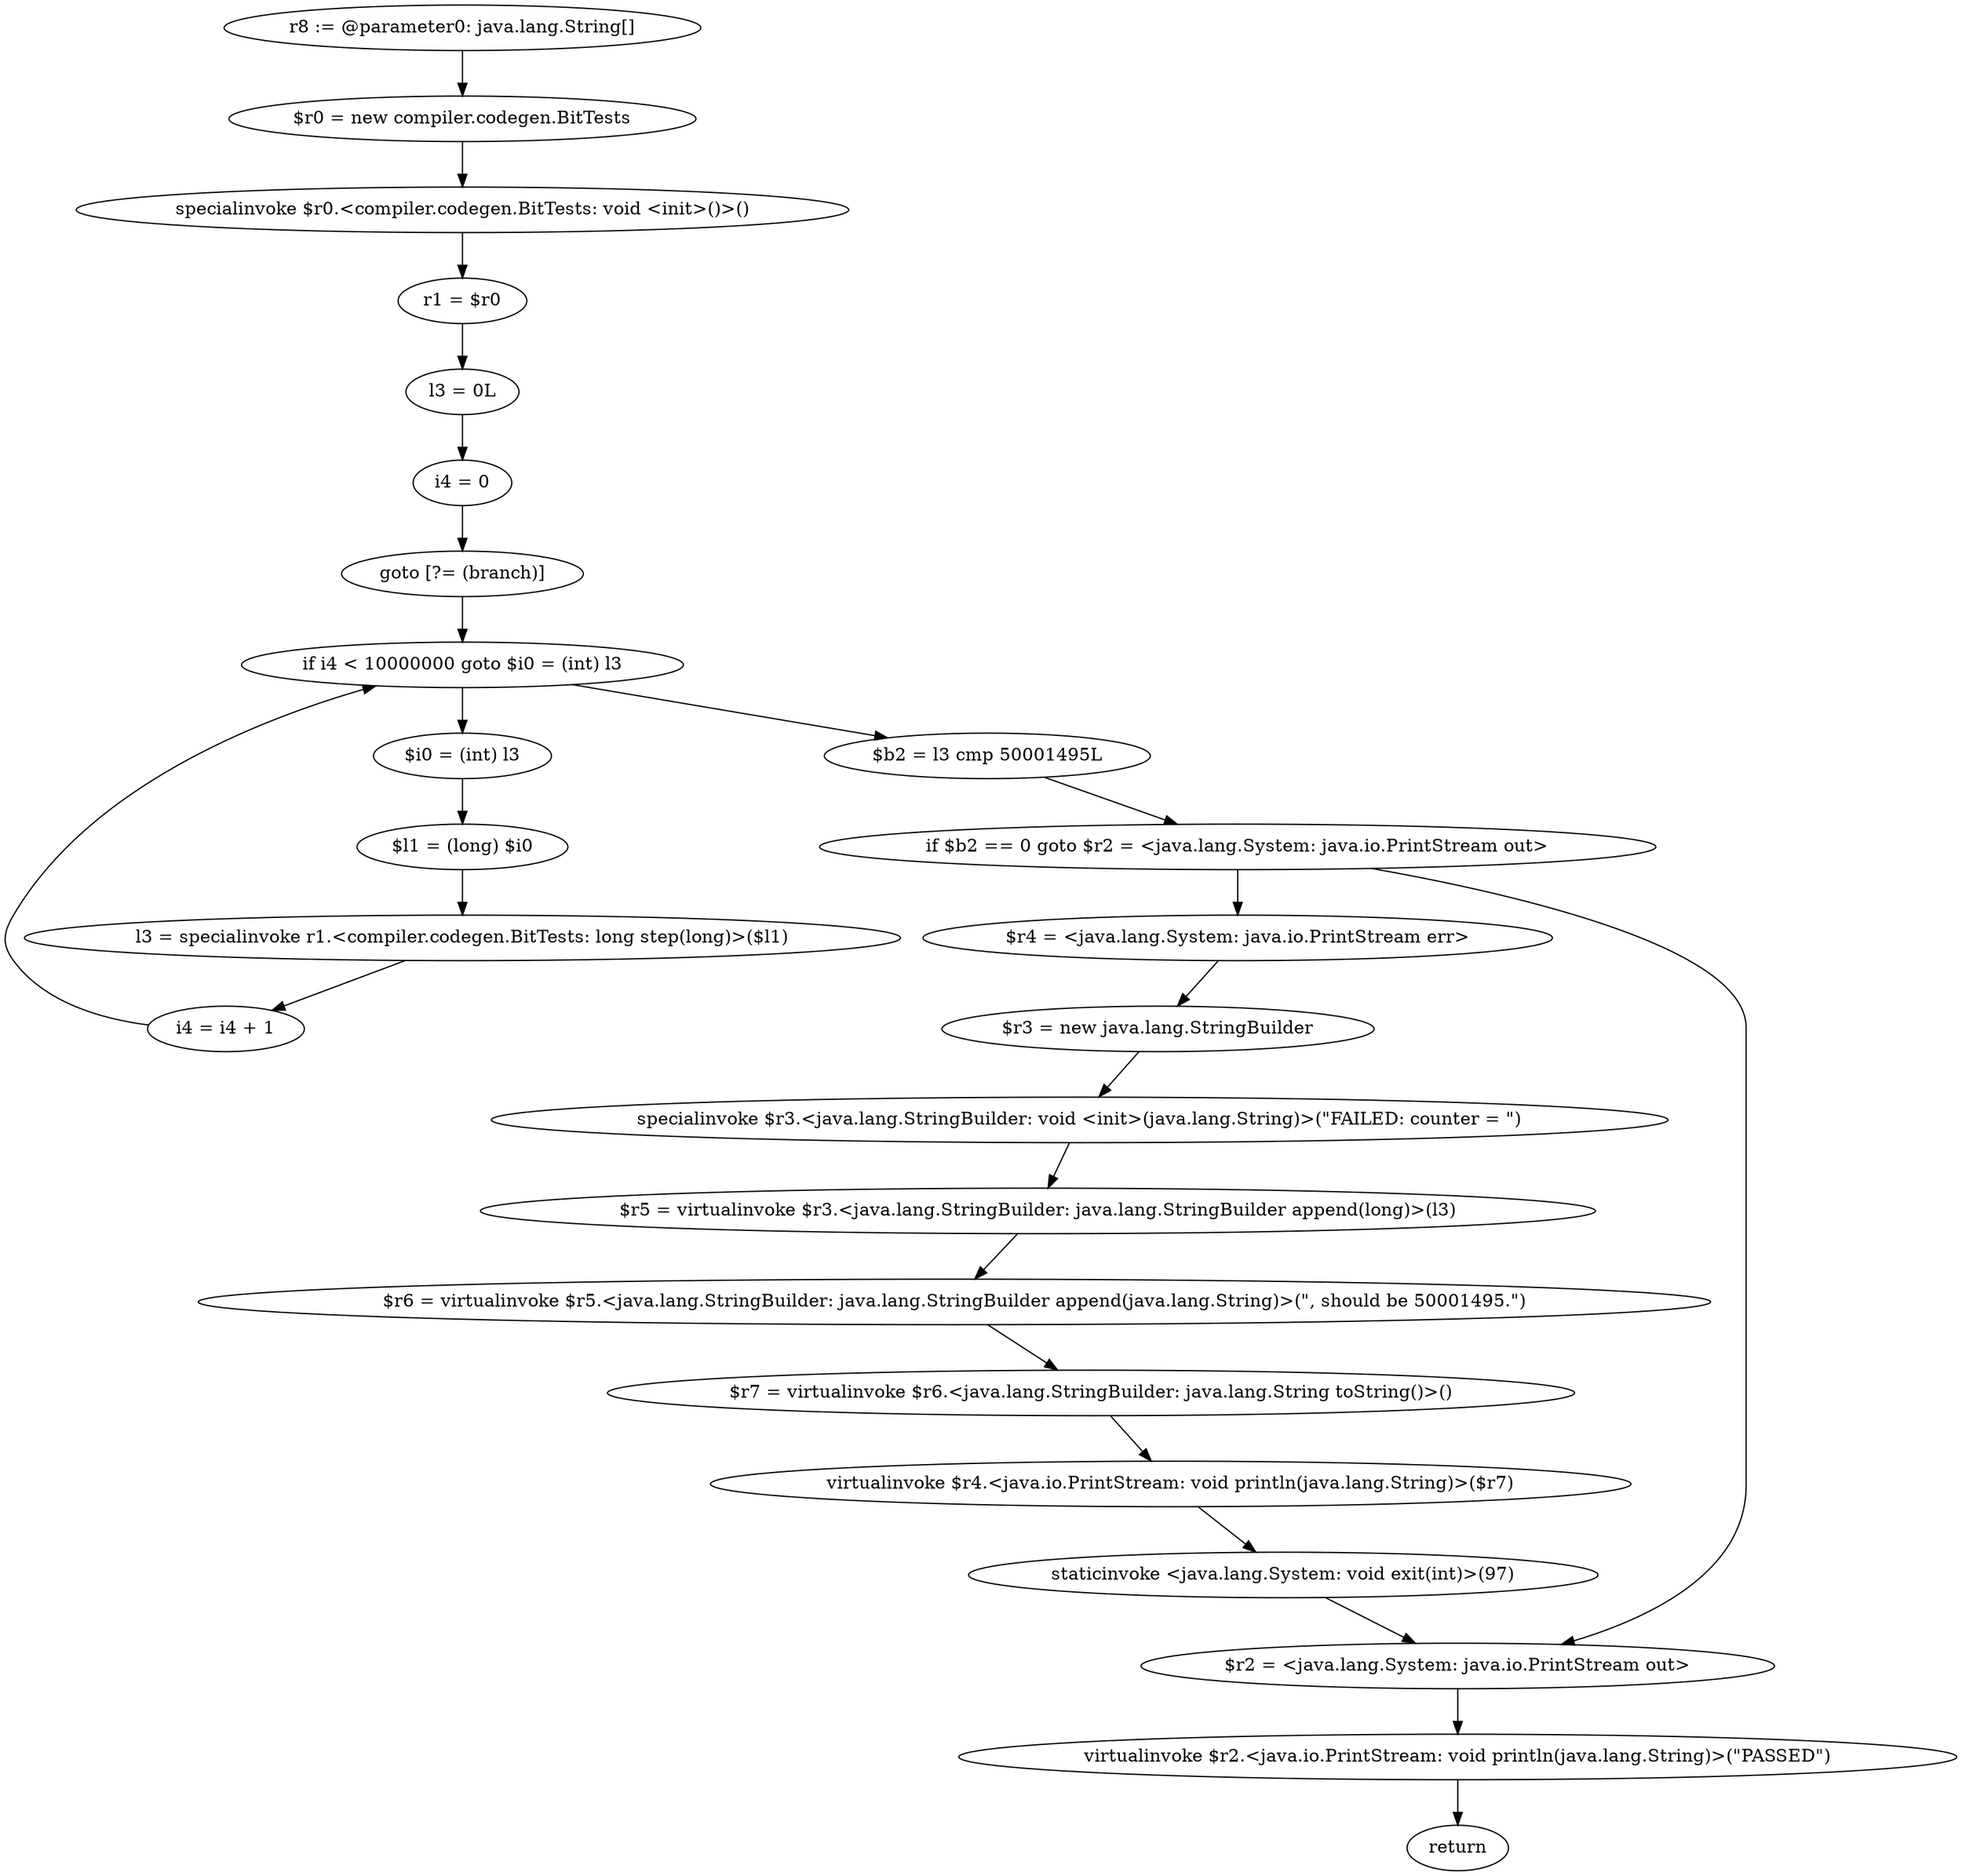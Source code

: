 digraph "unitGraph" {
    "r8 := @parameter0: java.lang.String[]"
    "$r0 = new compiler.codegen.BitTests"
    "specialinvoke $r0.<compiler.codegen.BitTests: void <init>()>()"
    "r1 = $r0"
    "l3 = 0L"
    "i4 = 0"
    "goto [?= (branch)]"
    "$i0 = (int) l3"
    "$l1 = (long) $i0"
    "l3 = specialinvoke r1.<compiler.codegen.BitTests: long step(long)>($l1)"
    "i4 = i4 + 1"
    "if i4 < 10000000 goto $i0 = (int) l3"
    "$b2 = l3 cmp 50001495L"
    "if $b2 == 0 goto $r2 = <java.lang.System: java.io.PrintStream out>"
    "$r4 = <java.lang.System: java.io.PrintStream err>"
    "$r3 = new java.lang.StringBuilder"
    "specialinvoke $r3.<java.lang.StringBuilder: void <init>(java.lang.String)>(\"FAILED: counter = \")"
    "$r5 = virtualinvoke $r3.<java.lang.StringBuilder: java.lang.StringBuilder append(long)>(l3)"
    "$r6 = virtualinvoke $r5.<java.lang.StringBuilder: java.lang.StringBuilder append(java.lang.String)>(\", should be 50001495.\")"
    "$r7 = virtualinvoke $r6.<java.lang.StringBuilder: java.lang.String toString()>()"
    "virtualinvoke $r4.<java.io.PrintStream: void println(java.lang.String)>($r7)"
    "staticinvoke <java.lang.System: void exit(int)>(97)"
    "$r2 = <java.lang.System: java.io.PrintStream out>"
    "virtualinvoke $r2.<java.io.PrintStream: void println(java.lang.String)>(\"PASSED\")"
    "return"
    "r8 := @parameter0: java.lang.String[]"->"$r0 = new compiler.codegen.BitTests";
    "$r0 = new compiler.codegen.BitTests"->"specialinvoke $r0.<compiler.codegen.BitTests: void <init>()>()";
    "specialinvoke $r0.<compiler.codegen.BitTests: void <init>()>()"->"r1 = $r0";
    "r1 = $r0"->"l3 = 0L";
    "l3 = 0L"->"i4 = 0";
    "i4 = 0"->"goto [?= (branch)]";
    "goto [?= (branch)]"->"if i4 < 10000000 goto $i0 = (int) l3";
    "$i0 = (int) l3"->"$l1 = (long) $i0";
    "$l1 = (long) $i0"->"l3 = specialinvoke r1.<compiler.codegen.BitTests: long step(long)>($l1)";
    "l3 = specialinvoke r1.<compiler.codegen.BitTests: long step(long)>($l1)"->"i4 = i4 + 1";
    "i4 = i4 + 1"->"if i4 < 10000000 goto $i0 = (int) l3";
    "if i4 < 10000000 goto $i0 = (int) l3"->"$b2 = l3 cmp 50001495L";
    "if i4 < 10000000 goto $i0 = (int) l3"->"$i0 = (int) l3";
    "$b2 = l3 cmp 50001495L"->"if $b2 == 0 goto $r2 = <java.lang.System: java.io.PrintStream out>";
    "if $b2 == 0 goto $r2 = <java.lang.System: java.io.PrintStream out>"->"$r4 = <java.lang.System: java.io.PrintStream err>";
    "if $b2 == 0 goto $r2 = <java.lang.System: java.io.PrintStream out>"->"$r2 = <java.lang.System: java.io.PrintStream out>";
    "$r4 = <java.lang.System: java.io.PrintStream err>"->"$r3 = new java.lang.StringBuilder";
    "$r3 = new java.lang.StringBuilder"->"specialinvoke $r3.<java.lang.StringBuilder: void <init>(java.lang.String)>(\"FAILED: counter = \")";
    "specialinvoke $r3.<java.lang.StringBuilder: void <init>(java.lang.String)>(\"FAILED: counter = \")"->"$r5 = virtualinvoke $r3.<java.lang.StringBuilder: java.lang.StringBuilder append(long)>(l3)";
    "$r5 = virtualinvoke $r3.<java.lang.StringBuilder: java.lang.StringBuilder append(long)>(l3)"->"$r6 = virtualinvoke $r5.<java.lang.StringBuilder: java.lang.StringBuilder append(java.lang.String)>(\", should be 50001495.\")";
    "$r6 = virtualinvoke $r5.<java.lang.StringBuilder: java.lang.StringBuilder append(java.lang.String)>(\", should be 50001495.\")"->"$r7 = virtualinvoke $r6.<java.lang.StringBuilder: java.lang.String toString()>()";
    "$r7 = virtualinvoke $r6.<java.lang.StringBuilder: java.lang.String toString()>()"->"virtualinvoke $r4.<java.io.PrintStream: void println(java.lang.String)>($r7)";
    "virtualinvoke $r4.<java.io.PrintStream: void println(java.lang.String)>($r7)"->"staticinvoke <java.lang.System: void exit(int)>(97)";
    "staticinvoke <java.lang.System: void exit(int)>(97)"->"$r2 = <java.lang.System: java.io.PrintStream out>";
    "$r2 = <java.lang.System: java.io.PrintStream out>"->"virtualinvoke $r2.<java.io.PrintStream: void println(java.lang.String)>(\"PASSED\")";
    "virtualinvoke $r2.<java.io.PrintStream: void println(java.lang.String)>(\"PASSED\")"->"return";
}
